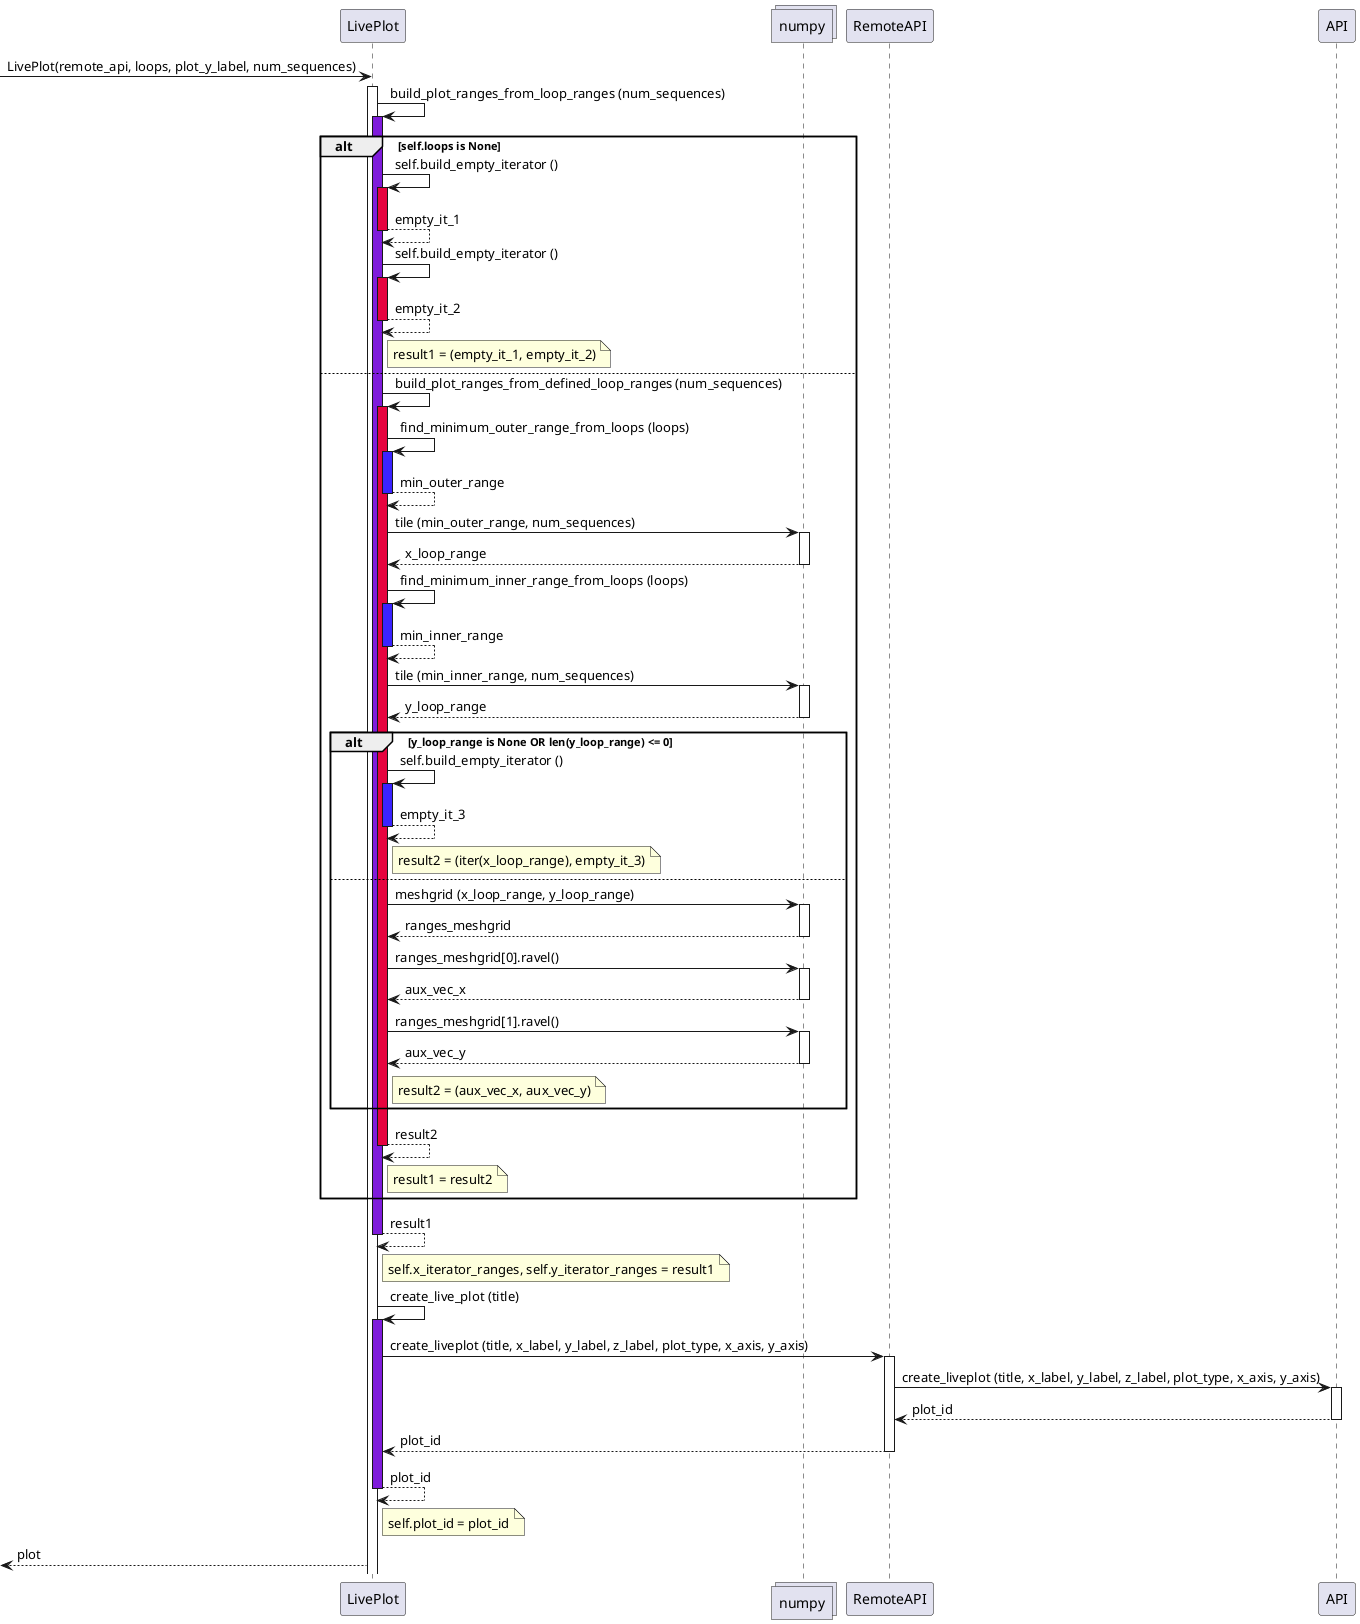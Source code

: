@startuml
participant LivePlot as liveplot
collections numpy as np
participant RemoteAPI as remote_api
participant API as api

[-> liveplot **: LivePlot(remote_api, loops, plot_y_label, num_sequences)
activate liveplot
liveplot -> liveplot: build_plot_ranges_from_loop_ranges (num_sequences)
activate liveplot #7F1CDB
alt self.loops is None
      liveplot -> liveplot: self.build_empty_iterator ()
      activate liveplot #E6033F
      return empty_it_1
      liveplot -> liveplot: self.build_empty_iterator ()
      activate liveplot #E6033F
      return empty_it_2
      note right of liveplot: result1 = (empty_it_1, empty_it_2)
else
      liveplot -> liveplot: build_plot_ranges_from_defined_loop_ranges (num_sequences)
      activate liveplot #E6033F
      liveplot -> liveplot: find_minimum_outer_range_from_loops (loops)
      activate liveplot #3B23FF
      return min_outer_range
      liveplot -> np ++: tile (min_outer_range, num_sequences)
      return x_loop_range
      liveplot -> liveplot: find_minimum_inner_range_from_loops (loops)
      activate liveplot #3B23FF
      return min_inner_range
      liveplot -> np ++: tile (min_inner_range, num_sequences)
      return y_loop_range
      alt y_loop_range is None OR len(y_loop_range) <= 0
            liveplot -> liveplot: self.build_empty_iterator ()
            activate liveplot #3B23FF
            return empty_it_3
            note right of liveplot: result2 = (iter(x_loop_range), empty_it_3)
      else
            liveplot -> np ++: meshgrid (x_loop_range, y_loop_range)
            return ranges_meshgrid
            liveplot -> np ++: ranges_meshgrid[0].ravel()
            return aux_vec_x
            liveplot -> np ++: ranges_meshgrid[1].ravel()
            return aux_vec_y
            note right of liveplot: result2 = (aux_vec_x, aux_vec_y)
      end
      return result2
      note right of liveplot: result1 = result2
end
return result1
note right of liveplot: self.x_iterator_ranges, self.y_iterator_ranges = result1
liveplot -> liveplot: create_live_plot (title)
activate liveplot #7F1CDB
liveplot -> remote_api ++: create_liveplot (title, x_label, y_label, z_label, plot_type, x_axis, y_axis)
remote_api -> api ++: create_liveplot (title, x_label, y_label, z_label, plot_type, x_axis, y_axis)
return plot_id
return plot_id
return plot_id
note right of liveplot: self.plot_id = plot_id
[<-- liveplot: plot
@enduml
